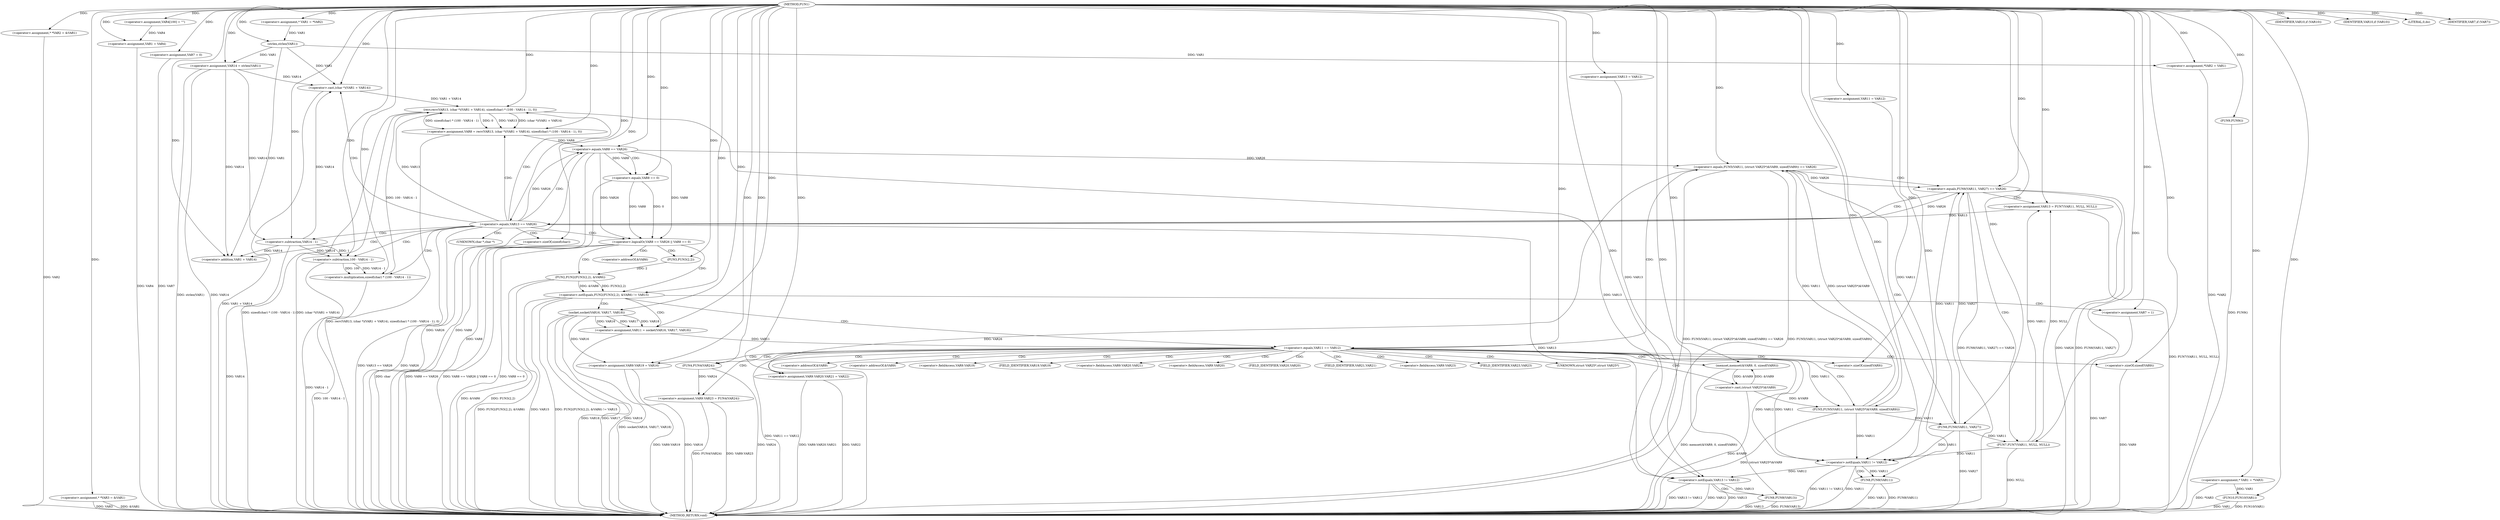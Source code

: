 digraph FUN1 {  
"1000100" [label = "(METHOD,FUN1)" ]
"1000298" [label = "(METHOD_RETURN,void)" ]
"1000104" [label = "(<operator>.assignment,* *VAR2 = &VAR1)" ]
"1000109" [label = "(<operator>.assignment,* *VAR3 = &VAR1)" ]
"1000114" [label = "(<operator>.assignment,VAR4[100] = \"\")" ]
"1000117" [label = "(<operator>.assignment,VAR1 = VAR4)" ]
"1000122" [label = "(<operator>.assignment,* VAR1 = *VAR2)" ]
"1000129" [label = "(<operator>.assignment,VAR7 = 0)" ]
"1000136" [label = "(<operator>.assignment,VAR11 = VAR12)" ]
"1000140" [label = "(<operator>.assignment,VAR13 = VAR12)" ]
"1000144" [label = "(<operator>.assignment,VAR14 = strlen(VAR1))" ]
"1000146" [label = "(strlen,strlen(VAR1))" ]
"1000151" [label = "(<operator>.notEquals,FUN2(FUN3(2,2), &VAR6) != VAR15)" ]
"1000152" [label = "(FUN2,FUN2(FUN3(2,2), &VAR6))" ]
"1000153" [label = "(FUN3,FUN3(2,2))" ]
"1000161" [label = "(<operator>.assignment,VAR7 = 1)" ]
"1000164" [label = "(<operator>.assignment,VAR11 = socket(VAR16, VAR17, VAR18))" ]
"1000166" [label = "(socket,socket(VAR16, VAR17, VAR18))" ]
"1000171" [label = "(<operator>.equals,VAR11 == VAR12)" ]
"1000176" [label = "(memset,memset(&VAR9, 0, sizeof(VAR9)))" ]
"1000180" [label = "(<operator>.sizeOf,sizeof(VAR9))" ]
"1000182" [label = "(<operator>.assignment,VAR9.VAR19 = VAR16)" ]
"1000187" [label = "(<operator>.assignment,VAR9.VAR20.VAR21 = VAR22)" ]
"1000194" [label = "(<operator>.assignment,VAR9.VAR23 = FUN4(VAR24))" ]
"1000198" [label = "(FUN4,FUN4(VAR24))" ]
"1000201" [label = "(<operator>.equals,FUN5(VAR11, (struct VAR25*)&VAR9, sizeof(VAR9)) == VAR26)" ]
"1000202" [label = "(FUN5,FUN5(VAR11, (struct VAR25*)&VAR9, sizeof(VAR9)))" ]
"1000204" [label = "(<operator>.cast,(struct VAR25*)&VAR9)" ]
"1000208" [label = "(<operator>.sizeOf,sizeof(VAR9))" ]
"1000214" [label = "(<operator>.equals,FUN6(VAR11, VAR27) == VAR26)" ]
"1000215" [label = "(FUN6,FUN6(VAR11, VAR27))" ]
"1000221" [label = "(<operator>.assignment,VAR13 = FUN7(VAR11, NULL, NULL))" ]
"1000223" [label = "(FUN7,FUN7(VAR11, NULL, NULL))" ]
"1000228" [label = "(<operator>.equals,VAR13 == VAR26)" ]
"1000233" [label = "(<operator>.assignment,VAR8 = recv(VAR13, (char *)(VAR1 + VAR14), sizeof(char) * (100 - VAR14 - 1), 0))" ]
"1000235" [label = "(recv,recv(VAR13, (char *)(VAR1 + VAR14), sizeof(char) * (100 - VAR14 - 1), 0))" ]
"1000237" [label = "(<operator>.cast,(char *)(VAR1 + VAR14))" ]
"1000239" [label = "(<operator>.addition,VAR1 + VAR14)" ]
"1000242" [label = "(<operator>.multiplication,sizeof(char) * (100 - VAR14 - 1))" ]
"1000243" [label = "(<operator>.sizeOf,sizeof(char))" ]
"1000245" [label = "(<operator>.subtraction,100 - VAR14 - 1)" ]
"1000247" [label = "(<operator>.subtraction,VAR14 - 1)" ]
"1000252" [label = "(<operator>.logicalOr,VAR8 == VAR26 || VAR8 == 0)" ]
"1000253" [label = "(<operator>.equals,VAR8 == VAR26)" ]
"1000256" [label = "(<operator>.equals,VAR8 == 0)" ]
"1000262" [label = "(IDENTIFIER,VAR10,if (VAR10))" ]
"1000265" [label = "(IDENTIFIER,VAR10,if (VAR10))" ]
"1000267" [label = "(LITERAL,0,do)" ]
"1000269" [label = "(<operator>.notEquals,VAR11 != VAR12)" ]
"1000273" [label = "(FUN8,FUN8(VAR11))" ]
"1000276" [label = "(<operator>.notEquals,VAR13 != VAR12)" ]
"1000280" [label = "(FUN8,FUN8(VAR13))" ]
"1000283" [label = "(IDENTIFIER,VAR7,if (VAR7))" ]
"1000285" [label = "(FUN9,FUN9())" ]
"1000286" [label = "(<operator>.assignment,*VAR2 = VAR1)" ]
"1000292" [label = "(<operator>.assignment,* VAR1 = *VAR3)" ]
"1000296" [label = "(FUN10,FUN10(VAR1))" ]
"1000156" [label = "(<operator>.addressOf,&VAR6)" ]
"1000177" [label = "(<operator>.addressOf,&VAR9)" ]
"1000183" [label = "(<operator>.fieldAccess,VAR9.VAR19)" ]
"1000185" [label = "(FIELD_IDENTIFIER,VAR19,VAR19)" ]
"1000188" [label = "(<operator>.fieldAccess,VAR9.VAR20.VAR21)" ]
"1000189" [label = "(<operator>.fieldAccess,VAR9.VAR20)" ]
"1000191" [label = "(FIELD_IDENTIFIER,VAR20,VAR20)" ]
"1000192" [label = "(FIELD_IDENTIFIER,VAR21,VAR21)" ]
"1000195" [label = "(<operator>.fieldAccess,VAR9.VAR23)" ]
"1000197" [label = "(FIELD_IDENTIFIER,VAR23,VAR23)" ]
"1000205" [label = "(UNKNOWN,struct VAR25*,struct VAR25*)" ]
"1000206" [label = "(<operator>.addressOf,&VAR9)" ]
"1000238" [label = "(UNKNOWN,char *,char *)" ]
  "1000204" -> "1000298"  [ label = "DDG: &VAR9"] 
  "1000152" -> "1000298"  [ label = "DDG: FUN3(2,2)"] 
  "1000276" -> "1000298"  [ label = "DDG: VAR12"] 
  "1000276" -> "1000298"  [ label = "DDG: VAR13 != VAR12"] 
  "1000296" -> "1000298"  [ label = "DDG: VAR1"] 
  "1000152" -> "1000298"  [ label = "DDG: &VAR6"] 
  "1000187" -> "1000298"  [ label = "DDG: VAR9.VAR20.VAR21"] 
  "1000247" -> "1000298"  [ label = "DDG: VAR14"] 
  "1000166" -> "1000298"  [ label = "DDG: VAR17"] 
  "1000129" -> "1000298"  [ label = "DDG: VAR7"] 
  "1000182" -> "1000298"  [ label = "DDG: VAR16"] 
  "1000223" -> "1000298"  [ label = "DDG: NULL"] 
  "1000201" -> "1000298"  [ label = "DDG: FUN5(VAR11, (struct VAR25*)&VAR9, sizeof(VAR9)) == VAR26"] 
  "1000221" -> "1000298"  [ label = "DDG: FUN7(VAR11, NULL, NULL)"] 
  "1000235" -> "1000298"  [ label = "DDG: (char *)(VAR1 + VAR14)"] 
  "1000208" -> "1000298"  [ label = "DDG: VAR9"] 
  "1000285" -> "1000298"  [ label = "DDG: FUN9()"] 
  "1000201" -> "1000298"  [ label = "DDG: VAR26"] 
  "1000292" -> "1000298"  [ label = "DDG: *VAR3"] 
  "1000151" -> "1000298"  [ label = "DDG: FUN2(FUN3(2,2), &VAR6) != VAR15"] 
  "1000237" -> "1000298"  [ label = "DDG: VAR1 + VAR14"] 
  "1000252" -> "1000298"  [ label = "DDG: VAR8 == VAR26"] 
  "1000166" -> "1000298"  [ label = "DDG: VAR18"] 
  "1000233" -> "1000298"  [ label = "DDG: recv(VAR13, (char *)(VAR1 + VAR14), sizeof(char) * (100 - VAR14 - 1), 0)"] 
  "1000280" -> "1000298"  [ label = "DDG: FUN8(VAR13)"] 
  "1000296" -> "1000298"  [ label = "DDG: FUN10(VAR1)"] 
  "1000286" -> "1000298"  [ label = "DDG: *VAR2"] 
  "1000253" -> "1000298"  [ label = "DDG: VAR26"] 
  "1000104" -> "1000298"  [ label = "DDG: VAR2"] 
  "1000215" -> "1000298"  [ label = "DDG: VAR27"] 
  "1000228" -> "1000298"  [ label = "DDG: VAR13 == VAR26"] 
  "1000214" -> "1000298"  [ label = "DDG: FUN6(VAR11, VAR27) == VAR26"] 
  "1000253" -> "1000298"  [ label = "DDG: VAR8"] 
  "1000194" -> "1000298"  [ label = "DDG: VAR9.VAR23"] 
  "1000151" -> "1000298"  [ label = "DDG: FUN2(FUN3(2,2), &VAR6)"] 
  "1000269" -> "1000298"  [ label = "DDG: VAR11 != VAR12"] 
  "1000164" -> "1000298"  [ label = "DDG: socket(VAR16, VAR17, VAR18)"] 
  "1000252" -> "1000298"  [ label = "DDG: VAR8 == VAR26 || VAR8 == 0"] 
  "1000151" -> "1000298"  [ label = "DDG: VAR15"] 
  "1000166" -> "1000298"  [ label = "DDG: VAR16"] 
  "1000214" -> "1000298"  [ label = "DDG: VAR26"] 
  "1000273" -> "1000298"  [ label = "DDG: VAR11"] 
  "1000176" -> "1000298"  [ label = "DDG: memset(&VAR9, 0, sizeof(VAR9))"] 
  "1000198" -> "1000298"  [ label = "DDG: VAR24"] 
  "1000273" -> "1000298"  [ label = "DDG: FUN8(VAR11)"] 
  "1000187" -> "1000298"  [ label = "DDG: VAR22"] 
  "1000280" -> "1000298"  [ label = "DDG: VAR13"] 
  "1000109" -> "1000298"  [ label = "DDG: VAR3"] 
  "1000228" -> "1000298"  [ label = "DDG: VAR26"] 
  "1000276" -> "1000298"  [ label = "DDG: VAR13"] 
  "1000235" -> "1000298"  [ label = "DDG: sizeof(char) * (100 - VAR14 - 1)"] 
  "1000144" -> "1000298"  [ label = "DDG: VAR14"] 
  "1000171" -> "1000298"  [ label = "DDG: VAR11 == VAR12"] 
  "1000214" -> "1000298"  [ label = "DDG: FUN6(VAR11, VAR27)"] 
  "1000243" -> "1000298"  [ label = "DDG: char"] 
  "1000269" -> "1000298"  [ label = "DDG: VAR11"] 
  "1000256" -> "1000298"  [ label = "DDG: VAR8"] 
  "1000242" -> "1000298"  [ label = "DDG: 100 - VAR14 - 1"] 
  "1000252" -> "1000298"  [ label = "DDG: VAR8 == 0"] 
  "1000117" -> "1000298"  [ label = "DDG: VAR4"] 
  "1000161" -> "1000298"  [ label = "DDG: VAR7"] 
  "1000144" -> "1000298"  [ label = "DDG: strlen(VAR1)"] 
  "1000182" -> "1000298"  [ label = "DDG: VAR9.VAR19"] 
  "1000109" -> "1000298"  [ label = "DDG: &VAR1"] 
  "1000245" -> "1000298"  [ label = "DDG: VAR14 - 1"] 
  "1000201" -> "1000298"  [ label = "DDG: FUN5(VAR11, (struct VAR25*)&VAR9, sizeof(VAR9))"] 
  "1000202" -> "1000298"  [ label = "DDG: (struct VAR25*)&VAR9"] 
  "1000194" -> "1000298"  [ label = "DDG: FUN4(VAR24)"] 
  "1000100" -> "1000104"  [ label = "DDG: "] 
  "1000100" -> "1000109"  [ label = "DDG: "] 
  "1000100" -> "1000114"  [ label = "DDG: "] 
  "1000114" -> "1000117"  [ label = "DDG: VAR4"] 
  "1000100" -> "1000117"  [ label = "DDG: "] 
  "1000100" -> "1000122"  [ label = "DDG: "] 
  "1000100" -> "1000129"  [ label = "DDG: "] 
  "1000100" -> "1000136"  [ label = "DDG: "] 
  "1000100" -> "1000140"  [ label = "DDG: "] 
  "1000146" -> "1000144"  [ label = "DDG: VAR1"] 
  "1000100" -> "1000144"  [ label = "DDG: "] 
  "1000122" -> "1000146"  [ label = "DDG: VAR1"] 
  "1000100" -> "1000146"  [ label = "DDG: "] 
  "1000152" -> "1000151"  [ label = "DDG: FUN3(2,2)"] 
  "1000152" -> "1000151"  [ label = "DDG: &VAR6"] 
  "1000153" -> "1000152"  [ label = "DDG: 2"] 
  "1000100" -> "1000153"  [ label = "DDG: "] 
  "1000100" -> "1000151"  [ label = "DDG: "] 
  "1000100" -> "1000161"  [ label = "DDG: "] 
  "1000166" -> "1000164"  [ label = "DDG: VAR16"] 
  "1000166" -> "1000164"  [ label = "DDG: VAR17"] 
  "1000166" -> "1000164"  [ label = "DDG: VAR18"] 
  "1000100" -> "1000164"  [ label = "DDG: "] 
  "1000100" -> "1000166"  [ label = "DDG: "] 
  "1000164" -> "1000171"  [ label = "DDG: VAR11"] 
  "1000100" -> "1000171"  [ label = "DDG: "] 
  "1000204" -> "1000176"  [ label = "DDG: &VAR9"] 
  "1000100" -> "1000176"  [ label = "DDG: "] 
  "1000100" -> "1000180"  [ label = "DDG: "] 
  "1000166" -> "1000182"  [ label = "DDG: VAR16"] 
  "1000100" -> "1000182"  [ label = "DDG: "] 
  "1000100" -> "1000187"  [ label = "DDG: "] 
  "1000198" -> "1000194"  [ label = "DDG: VAR24"] 
  "1000100" -> "1000198"  [ label = "DDG: "] 
  "1000202" -> "1000201"  [ label = "DDG: VAR11"] 
  "1000202" -> "1000201"  [ label = "DDG: (struct VAR25*)&VAR9"] 
  "1000171" -> "1000202"  [ label = "DDG: VAR11"] 
  "1000100" -> "1000202"  [ label = "DDG: "] 
  "1000204" -> "1000202"  [ label = "DDG: &VAR9"] 
  "1000176" -> "1000204"  [ label = "DDG: &VAR9"] 
  "1000100" -> "1000208"  [ label = "DDG: "] 
  "1000253" -> "1000201"  [ label = "DDG: VAR26"] 
  "1000100" -> "1000201"  [ label = "DDG: "] 
  "1000215" -> "1000214"  [ label = "DDG: VAR11"] 
  "1000215" -> "1000214"  [ label = "DDG: VAR27"] 
  "1000202" -> "1000215"  [ label = "DDG: VAR11"] 
  "1000100" -> "1000215"  [ label = "DDG: "] 
  "1000201" -> "1000214"  [ label = "DDG: VAR26"] 
  "1000100" -> "1000214"  [ label = "DDG: "] 
  "1000223" -> "1000221"  [ label = "DDG: VAR11"] 
  "1000223" -> "1000221"  [ label = "DDG: NULL"] 
  "1000100" -> "1000221"  [ label = "DDG: "] 
  "1000215" -> "1000223"  [ label = "DDG: VAR11"] 
  "1000100" -> "1000223"  [ label = "DDG: "] 
  "1000221" -> "1000228"  [ label = "DDG: VAR13"] 
  "1000100" -> "1000228"  [ label = "DDG: "] 
  "1000214" -> "1000228"  [ label = "DDG: VAR26"] 
  "1000235" -> "1000233"  [ label = "DDG: VAR13"] 
  "1000235" -> "1000233"  [ label = "DDG: (char *)(VAR1 + VAR14)"] 
  "1000235" -> "1000233"  [ label = "DDG: sizeof(char) * (100 - VAR14 - 1)"] 
  "1000235" -> "1000233"  [ label = "DDG: 0"] 
  "1000100" -> "1000233"  [ label = "DDG: "] 
  "1000228" -> "1000235"  [ label = "DDG: VAR13"] 
  "1000100" -> "1000235"  [ label = "DDG: "] 
  "1000237" -> "1000235"  [ label = "DDG: VAR1 + VAR14"] 
  "1000146" -> "1000237"  [ label = "DDG: VAR1"] 
  "1000100" -> "1000237"  [ label = "DDG: "] 
  "1000247" -> "1000237"  [ label = "DDG: VAR14"] 
  "1000144" -> "1000237"  [ label = "DDG: VAR14"] 
  "1000146" -> "1000239"  [ label = "DDG: VAR1"] 
  "1000100" -> "1000239"  [ label = "DDG: "] 
  "1000247" -> "1000239"  [ label = "DDG: VAR14"] 
  "1000144" -> "1000239"  [ label = "DDG: VAR14"] 
  "1000242" -> "1000235"  [ label = "DDG: 100 - VAR14 - 1"] 
  "1000100" -> "1000242"  [ label = "DDG: "] 
  "1000100" -> "1000243"  [ label = "DDG: "] 
  "1000245" -> "1000242"  [ label = "DDG: 100"] 
  "1000245" -> "1000242"  [ label = "DDG: VAR14 - 1"] 
  "1000100" -> "1000245"  [ label = "DDG: "] 
  "1000247" -> "1000245"  [ label = "DDG: VAR14"] 
  "1000247" -> "1000245"  [ label = "DDG: 1"] 
  "1000100" -> "1000247"  [ label = "DDG: "] 
  "1000144" -> "1000247"  [ label = "DDG: VAR14"] 
  "1000253" -> "1000252"  [ label = "DDG: VAR8"] 
  "1000253" -> "1000252"  [ label = "DDG: VAR26"] 
  "1000233" -> "1000253"  [ label = "DDG: VAR8"] 
  "1000100" -> "1000253"  [ label = "DDG: "] 
  "1000228" -> "1000253"  [ label = "DDG: VAR26"] 
  "1000256" -> "1000252"  [ label = "DDG: VAR8"] 
  "1000256" -> "1000252"  [ label = "DDG: 0"] 
  "1000253" -> "1000256"  [ label = "DDG: VAR8"] 
  "1000100" -> "1000256"  [ label = "DDG: "] 
  "1000100" -> "1000262"  [ label = "DDG: "] 
  "1000100" -> "1000265"  [ label = "DDG: "] 
  "1000100" -> "1000267"  [ label = "DDG: "] 
  "1000171" -> "1000269"  [ label = "DDG: VAR11"] 
  "1000215" -> "1000269"  [ label = "DDG: VAR11"] 
  "1000202" -> "1000269"  [ label = "DDG: VAR11"] 
  "1000136" -> "1000269"  [ label = "DDG: VAR11"] 
  "1000223" -> "1000269"  [ label = "DDG: VAR11"] 
  "1000100" -> "1000269"  [ label = "DDG: "] 
  "1000171" -> "1000269"  [ label = "DDG: VAR12"] 
  "1000269" -> "1000273"  [ label = "DDG: VAR11"] 
  "1000100" -> "1000273"  [ label = "DDG: "] 
  "1000235" -> "1000276"  [ label = "DDG: VAR13"] 
  "1000140" -> "1000276"  [ label = "DDG: VAR13"] 
  "1000228" -> "1000276"  [ label = "DDG: VAR13"] 
  "1000100" -> "1000276"  [ label = "DDG: "] 
  "1000269" -> "1000276"  [ label = "DDG: VAR12"] 
  "1000276" -> "1000280"  [ label = "DDG: VAR13"] 
  "1000100" -> "1000280"  [ label = "DDG: "] 
  "1000100" -> "1000283"  [ label = "DDG: "] 
  "1000100" -> "1000285"  [ label = "DDG: "] 
  "1000146" -> "1000286"  [ label = "DDG: VAR1"] 
  "1000100" -> "1000286"  [ label = "DDG: "] 
  "1000100" -> "1000292"  [ label = "DDG: "] 
  "1000292" -> "1000296"  [ label = "DDG: VAR1"] 
  "1000100" -> "1000296"  [ label = "DDG: "] 
  "1000151" -> "1000164"  [ label = "CDG: "] 
  "1000151" -> "1000161"  [ label = "CDG: "] 
  "1000151" -> "1000166"  [ label = "CDG: "] 
  "1000151" -> "1000171"  [ label = "CDG: "] 
  "1000171" -> "1000191"  [ label = "CDG: "] 
  "1000171" -> "1000208"  [ label = "CDG: "] 
  "1000171" -> "1000182"  [ label = "CDG: "] 
  "1000171" -> "1000197"  [ label = "CDG: "] 
  "1000171" -> "1000180"  [ label = "CDG: "] 
  "1000171" -> "1000183"  [ label = "CDG: "] 
  "1000171" -> "1000204"  [ label = "CDG: "] 
  "1000171" -> "1000188"  [ label = "CDG: "] 
  "1000171" -> "1000206"  [ label = "CDG: "] 
  "1000171" -> "1000201"  [ label = "CDG: "] 
  "1000171" -> "1000194"  [ label = "CDG: "] 
  "1000171" -> "1000192"  [ label = "CDG: "] 
  "1000171" -> "1000176"  [ label = "CDG: "] 
  "1000171" -> "1000198"  [ label = "CDG: "] 
  "1000171" -> "1000187"  [ label = "CDG: "] 
  "1000171" -> "1000185"  [ label = "CDG: "] 
  "1000171" -> "1000195"  [ label = "CDG: "] 
  "1000171" -> "1000189"  [ label = "CDG: "] 
  "1000171" -> "1000205"  [ label = "CDG: "] 
  "1000171" -> "1000202"  [ label = "CDG: "] 
  "1000171" -> "1000177"  [ label = "CDG: "] 
  "1000201" -> "1000214"  [ label = "CDG: "] 
  "1000201" -> "1000215"  [ label = "CDG: "] 
  "1000214" -> "1000221"  [ label = "CDG: "] 
  "1000214" -> "1000223"  [ label = "CDG: "] 
  "1000214" -> "1000228"  [ label = "CDG: "] 
  "1000228" -> "1000238"  [ label = "CDG: "] 
  "1000228" -> "1000233"  [ label = "CDG: "] 
  "1000228" -> "1000243"  [ label = "CDG: "] 
  "1000228" -> "1000242"  [ label = "CDG: "] 
  "1000228" -> "1000235"  [ label = "CDG: "] 
  "1000228" -> "1000245"  [ label = "CDG: "] 
  "1000228" -> "1000247"  [ label = "CDG: "] 
  "1000228" -> "1000239"  [ label = "CDG: "] 
  "1000228" -> "1000253"  [ label = "CDG: "] 
  "1000228" -> "1000252"  [ label = "CDG: "] 
  "1000228" -> "1000237"  [ label = "CDG: "] 
  "1000252" -> "1000156"  [ label = "CDG: "] 
  "1000252" -> "1000151"  [ label = "CDG: "] 
  "1000252" -> "1000153"  [ label = "CDG: "] 
  "1000252" -> "1000152"  [ label = "CDG: "] 
  "1000253" -> "1000256"  [ label = "CDG: "] 
  "1000269" -> "1000273"  [ label = "CDG: "] 
  "1000276" -> "1000280"  [ label = "CDG: "] 
}
